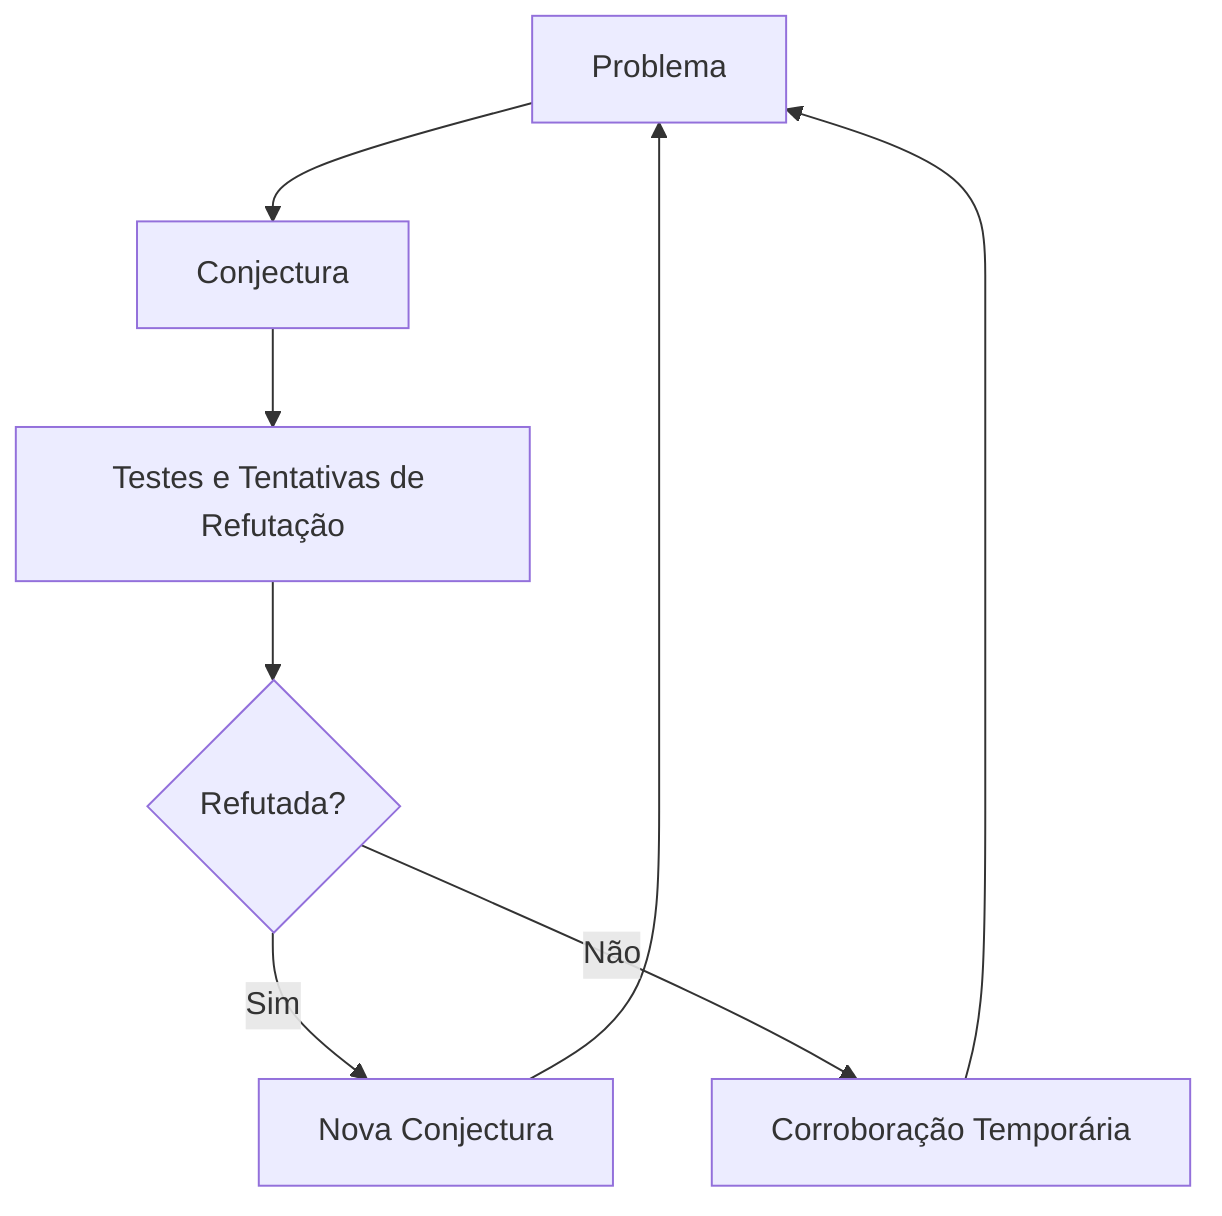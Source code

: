 graph TD
  A[Problema] --> B[Conjectura]
  B --> C[Testes e Tentativas de Refutação]
  C --> D{Refutada?}
  D -->|Sim| E[Nova Conjectura]
  D -->|Não| F[Corroboração Temporária]
  E --> A
  F --> A